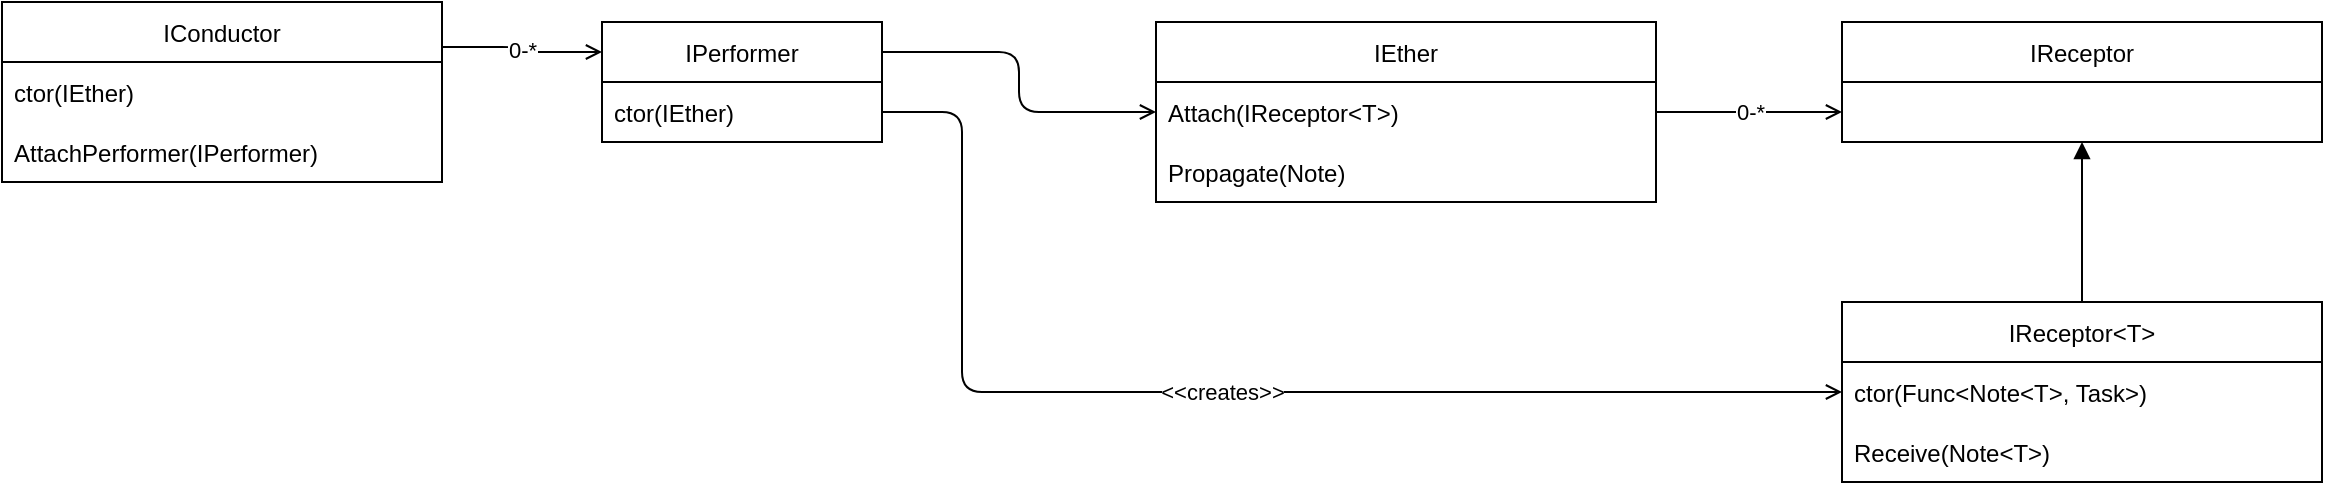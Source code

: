 <mxfile version="15.8.4" type="device"><diagram id="C5RBs43oDa-KdzZeNtuy" name="Page-1"><mxGraphModel dx="1653" dy="1054" grid="1" gridSize="10" guides="1" tooltips="1" connect="1" arrows="1" fold="1" page="1" pageScale="1" pageWidth="827" pageHeight="1169" math="0" shadow="0"><root><mxCell id="WIyWlLk6GJQsqaUBKTNV-0"/><mxCell id="WIyWlLk6GJQsqaUBKTNV-1" parent="WIyWlLk6GJQsqaUBKTNV-0"/><mxCell id="Fey0fbWz22fjQxEnyiM3-0" value="IEther" style="swimlane;fontStyle=0;childLayout=stackLayout;horizontal=1;startSize=30;horizontalStack=0;resizeParent=1;resizeParentMax=0;resizeLast=0;collapsible=1;marginBottom=0;" vertex="1" parent="WIyWlLk6GJQsqaUBKTNV-1"><mxGeometry x="577" y="410" width="250" height="90" as="geometry"><mxRectangle x="1070" y="560" width="240" height="30" as="alternateBounds"/></mxGeometry></mxCell><mxCell id="Fey0fbWz22fjQxEnyiM3-1" value="Attach(IReceptor&lt;T&gt;)" style="text;strokeColor=none;fillColor=none;align=left;verticalAlign=middle;spacingLeft=4;spacingRight=4;overflow=hidden;points=[[0,0.5],[1,0.5]];portConstraint=eastwest;rotatable=0;" vertex="1" parent="Fey0fbWz22fjQxEnyiM3-0"><mxGeometry y="30" width="250" height="30" as="geometry"/></mxCell><mxCell id="Fey0fbWz22fjQxEnyiM3-2" value="Propagate(Note)" style="text;strokeColor=none;fillColor=none;align=left;verticalAlign=middle;spacingLeft=4;spacingRight=4;overflow=hidden;points=[[0,0.5],[1,0.5]];portConstraint=eastwest;rotatable=0;" vertex="1" parent="Fey0fbWz22fjQxEnyiM3-0"><mxGeometry y="60" width="250" height="30" as="geometry"/></mxCell><mxCell id="Fey0fbWz22fjQxEnyiM3-64" style="edgeStyle=orthogonalEdgeStyle;rounded=1;orthogonalLoop=1;jettySize=auto;html=1;exitX=0.5;exitY=0;exitDx=0;exitDy=0;entryX=0.5;entryY=1;entryDx=0;entryDy=0;endArrow=block;endFill=1;strokeWidth=1;" edge="1" parent="WIyWlLk6GJQsqaUBKTNV-1" source="Fey0fbWz22fjQxEnyiM3-4" target="Fey0fbWz22fjQxEnyiM3-55"><mxGeometry relative="1" as="geometry"/></mxCell><mxCell id="Fey0fbWz22fjQxEnyiM3-4" value="IReceptor&lt;T&gt;" style="swimlane;fontStyle=0;childLayout=stackLayout;horizontal=1;startSize=30;horizontalStack=0;resizeParent=1;resizeParentMax=0;resizeLast=0;collapsible=1;marginBottom=0;" vertex="1" parent="WIyWlLk6GJQsqaUBKTNV-1"><mxGeometry x="920" y="550" width="240" height="90" as="geometry"><mxRectangle x="1460" y="500" width="240" height="30" as="alternateBounds"/></mxGeometry></mxCell><mxCell id="Fey0fbWz22fjQxEnyiM3-5" value="ctor(Func&lt;Note&lt;T&gt;, Task&gt;)" style="text;strokeColor=none;fillColor=none;align=left;verticalAlign=middle;spacingLeft=4;spacingRight=4;overflow=hidden;points=[[0,0.5],[1,0.5]];portConstraint=eastwest;rotatable=0;" vertex="1" parent="Fey0fbWz22fjQxEnyiM3-4"><mxGeometry y="30" width="240" height="30" as="geometry"/></mxCell><mxCell id="Fey0fbWz22fjQxEnyiM3-6" value="Receive(Note&lt;T&gt;)" style="text;strokeColor=none;fillColor=none;align=left;verticalAlign=middle;spacingLeft=4;spacingRight=4;overflow=hidden;points=[[0,0.5],[1,0.5]];portConstraint=eastwest;rotatable=0;" vertex="1" parent="Fey0fbWz22fjQxEnyiM3-4"><mxGeometry y="60" width="240" height="30" as="geometry"/></mxCell><mxCell id="Fey0fbWz22fjQxEnyiM3-62" value="0-*" style="edgeStyle=orthogonalEdgeStyle;rounded=1;orthogonalLoop=1;jettySize=auto;html=1;exitX=1;exitY=0.25;exitDx=0;exitDy=0;entryX=0;entryY=0.25;entryDx=0;entryDy=0;endArrow=open;endFill=0;strokeWidth=1;" edge="1" parent="WIyWlLk6GJQsqaUBKTNV-1" source="Fey0fbWz22fjQxEnyiM3-8" target="Fey0fbWz22fjQxEnyiM3-24"><mxGeometry relative="1" as="geometry"/></mxCell><mxCell id="Fey0fbWz22fjQxEnyiM3-8" value="IConductor" style="swimlane;fontStyle=0;childLayout=stackLayout;horizontal=1;startSize=30;horizontalStack=0;resizeParent=1;resizeParentMax=0;resizeLast=0;collapsible=1;marginBottom=0;" vertex="1" parent="WIyWlLk6GJQsqaUBKTNV-1"><mxGeometry y="400" width="220" height="90" as="geometry"><mxRectangle x="80" y="410" width="240" height="30" as="alternateBounds"/></mxGeometry></mxCell><mxCell id="Fey0fbWz22fjQxEnyiM3-9" value="ctor(IEther)" style="text;strokeColor=none;fillColor=none;align=left;verticalAlign=middle;spacingLeft=4;spacingRight=4;overflow=hidden;points=[[0,0.5],[1,0.5]];portConstraint=eastwest;rotatable=0;" vertex="1" parent="Fey0fbWz22fjQxEnyiM3-8"><mxGeometry y="30" width="220" height="30" as="geometry"/></mxCell><mxCell id="Fey0fbWz22fjQxEnyiM3-10" value="AttachPerformer(IPerformer)" style="text;strokeColor=none;fillColor=none;align=left;verticalAlign=middle;spacingLeft=4;spacingRight=4;overflow=hidden;points=[[0,0.5],[1,0.5]];portConstraint=eastwest;rotatable=0;" vertex="1" parent="Fey0fbWz22fjQxEnyiM3-8"><mxGeometry y="60" width="220" height="30" as="geometry"/></mxCell><mxCell id="Fey0fbWz22fjQxEnyiM3-63" style="edgeStyle=orthogonalEdgeStyle;rounded=1;orthogonalLoop=1;jettySize=auto;html=1;exitX=1;exitY=0.25;exitDx=0;exitDy=0;endArrow=open;endFill=0;strokeWidth=1;" edge="1" parent="WIyWlLk6GJQsqaUBKTNV-1" source="Fey0fbWz22fjQxEnyiM3-24" target="Fey0fbWz22fjQxEnyiM3-0"><mxGeometry relative="1" as="geometry"/></mxCell><mxCell id="Fey0fbWz22fjQxEnyiM3-24" value="IPerformer" style="swimlane;fontStyle=0;childLayout=stackLayout;horizontal=1;startSize=30;horizontalStack=0;resizeParent=1;resizeParentMax=0;resizeLast=0;collapsible=1;marginBottom=0;" vertex="1" parent="WIyWlLk6GJQsqaUBKTNV-1"><mxGeometry x="300" y="410" width="140" height="60" as="geometry"><mxRectangle x="480" y="410" width="240" height="30" as="alternateBounds"/></mxGeometry></mxCell><mxCell id="Fey0fbWz22fjQxEnyiM3-27" value="ctor(IEther)" style="text;strokeColor=none;fillColor=none;align=left;verticalAlign=middle;spacingLeft=4;spacingRight=4;overflow=hidden;points=[[0,0.5],[1,0.5]];portConstraint=eastwest;rotatable=0;" vertex="1" parent="Fey0fbWz22fjQxEnyiM3-24"><mxGeometry y="30" width="140" height="30" as="geometry"/></mxCell><mxCell id="Fey0fbWz22fjQxEnyiM3-55" value="IReceptor" style="swimlane;fontStyle=0;childLayout=stackLayout;horizontal=1;startSize=30;horizontalStack=0;resizeParent=1;resizeParentMax=0;resizeLast=0;collapsible=1;marginBottom=0;" vertex="1" parent="WIyWlLk6GJQsqaUBKTNV-1"><mxGeometry x="920" y="410" width="240" height="60" as="geometry"><mxRectangle x="1460" y="500" width="240" height="30" as="alternateBounds"/></mxGeometry></mxCell><mxCell id="Fey0fbWz22fjQxEnyiM3-65" value="0-*" style="edgeStyle=orthogonalEdgeStyle;rounded=1;orthogonalLoop=1;jettySize=auto;html=1;exitX=1;exitY=0.5;exitDx=0;exitDy=0;entryX=0;entryY=0.75;entryDx=0;entryDy=0;endArrow=open;endFill=0;strokeWidth=1;" edge="1" parent="WIyWlLk6GJQsqaUBKTNV-1" source="Fey0fbWz22fjQxEnyiM3-1" target="Fey0fbWz22fjQxEnyiM3-55"><mxGeometry relative="1" as="geometry"/></mxCell><mxCell id="Fey0fbWz22fjQxEnyiM3-66" value="&amp;lt;&amp;lt;creates&amp;gt;&amp;gt;" style="edgeStyle=orthogonalEdgeStyle;rounded=1;orthogonalLoop=1;jettySize=auto;html=1;exitX=1;exitY=0.5;exitDx=0;exitDy=0;entryX=0;entryY=0.5;entryDx=0;entryDy=0;endArrow=open;endFill=0;strokeWidth=1;" edge="1" parent="WIyWlLk6GJQsqaUBKTNV-1" source="Fey0fbWz22fjQxEnyiM3-27" target="Fey0fbWz22fjQxEnyiM3-5"><mxGeometry relative="1" as="geometry"><Array as="points"><mxPoint x="480" y="455"/><mxPoint x="480" y="595"/></Array></mxGeometry></mxCell></root></mxGraphModel></diagram></mxfile>